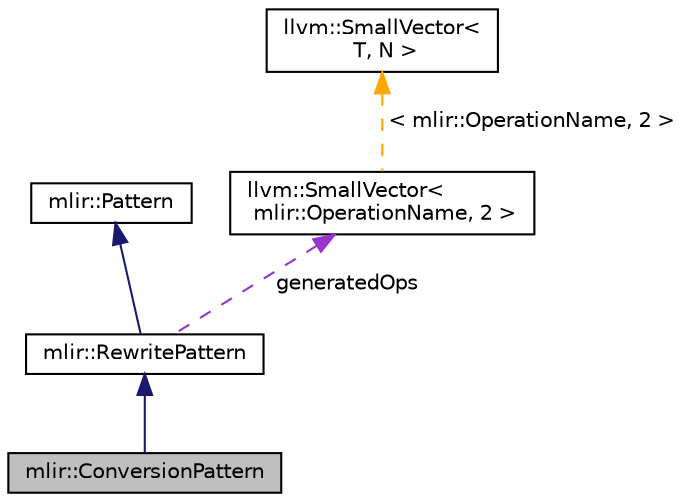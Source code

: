 digraph "mlir::ConversionPattern"
{
  bgcolor="transparent";
  edge [fontname="Helvetica",fontsize="10",labelfontname="Helvetica",labelfontsize="10"];
  node [fontname="Helvetica",fontsize="10",shape=record];
  Node8 [label="mlir::ConversionPattern",height=0.2,width=0.4,color="black", fillcolor="grey75", style="filled", fontcolor="black"];
  Node9 -> Node8 [dir="back",color="midnightblue",fontsize="10",style="solid",fontname="Helvetica"];
  Node9 [label="mlir::RewritePattern",height=0.2,width=0.4,color="black",URL="$classmlir_1_1RewritePattern.html",tooltip="RewritePattern is the common base class for all DAG to DAG replacements. "];
  Node10 -> Node9 [dir="back",color="midnightblue",fontsize="10",style="solid",fontname="Helvetica"];
  Node10 [label="mlir::Pattern",height=0.2,width=0.4,color="black",URL="$classmlir_1_1Pattern.html",tooltip="Instances of Pattern can be matched against SSA IR. "];
  Node11 -> Node9 [dir="back",color="darkorchid3",fontsize="10",style="dashed",label=" generatedOps" ,fontname="Helvetica"];
  Node11 [label="llvm::SmallVector\<\l mlir::OperationName, 2 \>",height=0.2,width=0.4,color="black",URL="$classllvm_1_1SmallVector.html"];
  Node12 -> Node11 [dir="back",color="orange",fontsize="10",style="dashed",label=" \< mlir::OperationName, 2 \>" ,fontname="Helvetica"];
  Node12 [label="llvm::SmallVector\<\l T, N \>",height=0.2,width=0.4,color="black",URL="$classllvm_1_1SmallVector.html"];
}
